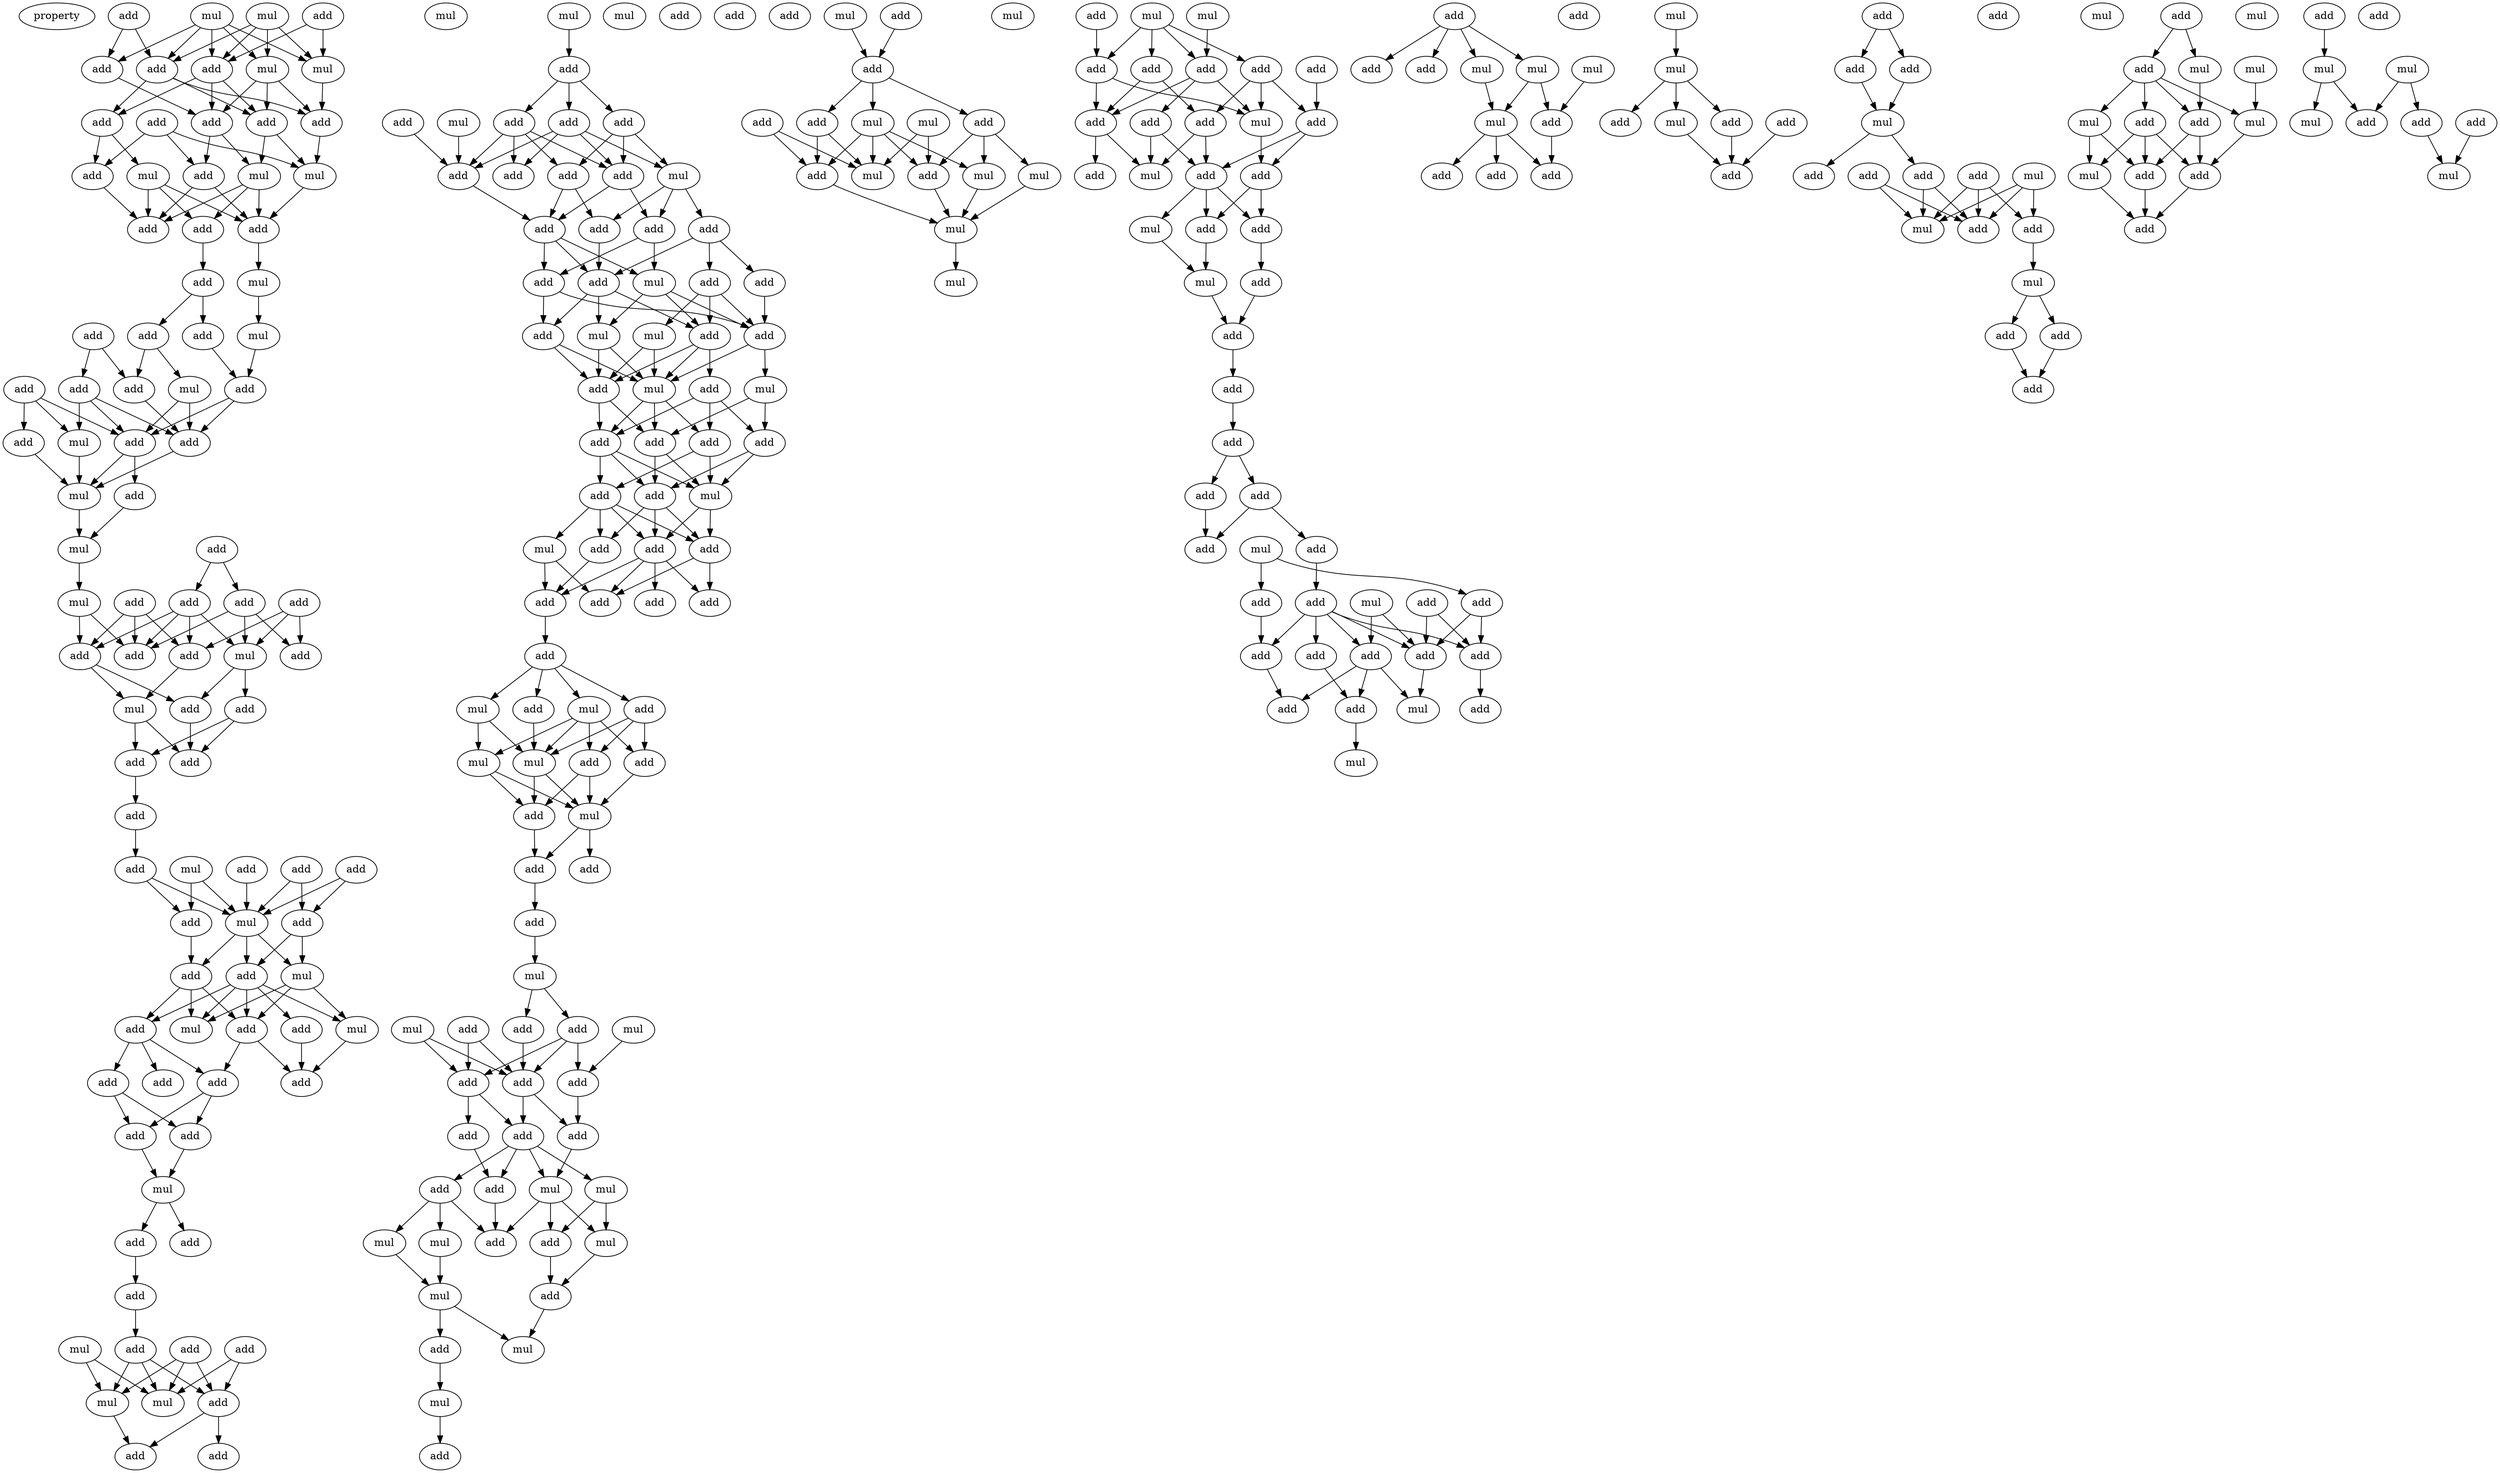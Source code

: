digraph {
    node [fontcolor=black]
    property [mul=2,lf=1.2]
    0 [ label = add ];
    1 [ label = mul ];
    2 [ label = mul ];
    3 [ label = add ];
    4 [ label = mul ];
    5 [ label = add ];
    6 [ label = mul ];
    7 [ label = add ];
    8 [ label = add ];
    9 [ label = add ];
    10 [ label = add ];
    11 [ label = add ];
    12 [ label = add ];
    13 [ label = add ];
    14 [ label = mul ];
    15 [ label = add ];
    16 [ label = mul ];
    17 [ label = add ];
    18 [ label = mul ];
    19 [ label = add ];
    20 [ label = add ];
    21 [ label = add ];
    22 [ label = mul ];
    23 [ label = add ];
    24 [ label = add ];
    25 [ label = add ];
    26 [ label = mul ];
    27 [ label = add ];
    28 [ label = add ];
    29 [ label = add ];
    30 [ label = add ];
    31 [ label = add ];
    32 [ label = mul ];
    33 [ label = add ];
    34 [ label = add ];
    35 [ label = mul ];
    36 [ label = add ];
    37 [ label = add ];
    38 [ label = mul ];
    39 [ label = add ];
    40 [ label = mul ];
    41 [ label = add ];
    42 [ label = add ];
    43 [ label = add ];
    44 [ label = add ];
    45 [ label = mul ];
    46 [ label = add ];
    47 [ label = add ];
    48 [ label = add ];
    49 [ label = mul ];
    50 [ label = add ];
    51 [ label = mul ];
    52 [ label = add ];
    53 [ label = add ];
    54 [ label = add ];
    55 [ label = add ];
    56 [ label = add ];
    57 [ label = add ];
    58 [ label = mul ];
    59 [ label = add ];
    60 [ label = add ];
    61 [ label = add ];
    62 [ label = add ];
    63 [ label = add ];
    64 [ label = mul ];
    65 [ label = mul ];
    66 [ label = add ];
    67 [ label = add ];
    68 [ label = mul ];
    69 [ label = add ];
    70 [ label = add ];
    71 [ label = add ];
    72 [ label = mul ];
    73 [ label = add ];
    74 [ label = add ];
    75 [ label = add ];
    76 [ label = add ];
    77 [ label = add ];
    78 [ label = add ];
    79 [ label = mul ];
    80 [ label = mul ];
    81 [ label = add ];
    82 [ label = add ];
    83 [ label = add ];
    84 [ label = mul ];
    85 [ label = add ];
    86 [ label = add ];
    87 [ label = add ];
    88 [ label = mul ];
    89 [ label = mul ];
    90 [ label = add ];
    91 [ label = mul ];
    92 [ label = add ];
    93 [ label = add ];
    94 [ label = add ];
    95 [ label = add ];
    96 [ label = mul ];
    97 [ label = add ];
    98 [ label = add ];
    99 [ label = add ];
    100 [ label = add ];
    101 [ label = mul ];
    102 [ label = add ];
    103 [ label = add ];
    104 [ label = add ];
    105 [ label = add ];
    106 [ label = add ];
    107 [ label = add ];
    108 [ label = add ];
    109 [ label = mul ];
    110 [ label = add ];
    111 [ label = add ];
    112 [ label = add ];
    113 [ label = add ];
    114 [ label = add ];
    115 [ label = add ];
    116 [ label = mul ];
    117 [ label = mul ];
    118 [ label = add ];
    119 [ label = add ];
    120 [ label = mul ];
    121 [ label = mul ];
    122 [ label = add ];
    123 [ label = add ];
    124 [ label = add ];
    125 [ label = add ];
    126 [ label = add ];
    127 [ label = add ];
    128 [ label = mul ];
    129 [ label = add ];
    130 [ label = mul ];
    131 [ label = add ];
    132 [ label = add ];
    133 [ label = add ];
    134 [ label = add ];
    135 [ label = add ];
    136 [ label = add ];
    137 [ label = add ];
    138 [ label = add ];
    139 [ label = add ];
    140 [ label = add ];
    141 [ label = mul ];
    142 [ label = mul ];
    143 [ label = mul ];
    144 [ label = mul ];
    145 [ label = add ];
    146 [ label = add ];
    147 [ label = mul ];
    148 [ label = add ];
    149 [ label = add ];
    150 [ label = add ];
    151 [ label = mul ];
    152 [ label = add ];
    153 [ label = add ];
    154 [ label = mul ];
    155 [ label = add ];
    156 [ label = add ];
    157 [ label = add ];
    158 [ label = mul ];
    159 [ label = mul ];
    160 [ label = add ];
    161 [ label = add ];
    162 [ label = add ];
    163 [ label = add ];
    164 [ label = add ];
    165 [ label = add ];
    166 [ label = add ];
    167 [ label = add ];
    168 [ label = mul ];
    169 [ label = add ];
    170 [ label = mul ];
    171 [ label = mul ];
    172 [ label = add ];
    173 [ label = mul ];
    174 [ label = add ];
    175 [ label = mul ];
    176 [ label = mul ];
    177 [ label = add ];
    178 [ label = add ];
    179 [ label = mul ];
    180 [ label = mul ];
    181 [ label = add ];
    182 [ label = add ];
    183 [ label = mul ];
    184 [ label = mul ];
    185 [ label = add ];
    186 [ label = add ];
    187 [ label = add ];
    188 [ label = mul ];
    189 [ label = mul ];
    190 [ label = add ];
    191 [ label = add ];
    192 [ label = add ];
    193 [ label = mul ];
    194 [ label = add ];
    195 [ label = mul ];
    196 [ label = mul ];
    197 [ label = mul ];
    198 [ label = mul ];
    199 [ label = add ];
    200 [ label = mul ];
    201 [ label = mul ];
    202 [ label = add ];
    203 [ label = add ];
    204 [ label = add ];
    205 [ label = add ];
    206 [ label = add ];
    207 [ label = add ];
    208 [ label = add ];
    209 [ label = add ];
    210 [ label = add ];
    211 [ label = mul ];
    212 [ label = add ];
    213 [ label = mul ];
    214 [ label = add ];
    215 [ label = add ];
    216 [ label = add ];
    217 [ label = mul ];
    218 [ label = add ];
    219 [ label = mul ];
    220 [ label = add ];
    221 [ label = add ];
    222 [ label = add ];
    223 [ label = add ];
    224 [ label = add ];
    225 [ label = add ];
    226 [ label = add ];
    227 [ label = mul ];
    228 [ label = add ];
    229 [ label = add ];
    230 [ label = add ];
    231 [ label = add ];
    232 [ label = mul ];
    233 [ label = add ];
    234 [ label = add ];
    235 [ label = add ];
    236 [ label = add ];
    237 [ label = add ];
    238 [ label = add ];
    239 [ label = add ];
    240 [ label = mul ];
    241 [ label = add ];
    242 [ label = add ];
    243 [ label = mul ];
    244 [ label = add ];
    245 [ label = add ];
    246 [ label = add ];
    247 [ label = mul ];
    248 [ label = mul ];
    249 [ label = mul ];
    250 [ label = add ];
    251 [ label = mul ];
    252 [ label = add ];
    253 [ label = add ];
    254 [ label = add ];
    255 [ label = add ];
    256 [ label = mul ];
    257 [ label = mul ];
    258 [ label = add ];
    259 [ label = add ];
    260 [ label = mul ];
    261 [ label = add ];
    262 [ label = add ];
    263 [ label = add ];
    264 [ label = add ];
    265 [ label = add ];
    266 [ label = add ];
    267 [ label = mul ];
    268 [ label = mul ];
    269 [ label = add ];
    270 [ label = add ];
    271 [ label = add ];
    272 [ label = add ];
    273 [ label = mul ];
    274 [ label = mul ];
    275 [ label = add ];
    276 [ label = add ];
    277 [ label = mul ];
    278 [ label = add ];
    279 [ label = add ];
    280 [ label = add ];
    281 [ label = add ];
    282 [ label = mul ];
    283 [ label = mul ];
    284 [ label = add ];
    285 [ label = mul ];
    286 [ label = mul ];
    287 [ label = mul ];
    288 [ label = add ];
    289 [ label = add ];
    290 [ label = add ];
    291 [ label = mul ];
    292 [ label = add ];
    293 [ label = add ];
    294 [ label = add ];
    295 [ label = mul ];
    296 [ label = mul ];
    297 [ label = add ];
    298 [ label = add ];
    299 [ label = mul ];
    300 [ label = add ];
    301 [ label = mul ];
    302 [ label = add ];
    0 -> 5 [ name = 0 ];
    0 -> 6 [ name = 1 ];
    1 -> 4 [ name = 2 ];
    1 -> 5 [ name = 3 ];
    1 -> 6 [ name = 4 ];
    1 -> 7 [ name = 5 ];
    1 -> 8 [ name = 6 ];
    2 -> 4 [ name = 7 ];
    2 -> 5 [ name = 8 ];
    2 -> 6 [ name = 9 ];
    2 -> 8 [ name = 10 ];
    3 -> 7 [ name = 11 ];
    3 -> 8 [ name = 12 ];
    4 -> 10 [ name = 13 ];
    4 -> 12 [ name = 14 ];
    4 -> 13 [ name = 15 ];
    5 -> 9 [ name = 16 ];
    5 -> 10 [ name = 17 ];
    5 -> 13 [ name = 18 ];
    6 -> 12 [ name = 19 ];
    7 -> 10 [ name = 20 ];
    8 -> 9 [ name = 21 ];
    8 -> 12 [ name = 22 ];
    8 -> 13 [ name = 23 ];
    9 -> 14 [ name = 24 ];
    9 -> 15 [ name = 25 ];
    10 -> 16 [ name = 26 ];
    10 -> 17 [ name = 27 ];
    11 -> 15 [ name = 28 ];
    11 -> 17 [ name = 29 ];
    11 -> 18 [ name = 30 ];
    12 -> 18 [ name = 31 ];
    13 -> 16 [ name = 32 ];
    13 -> 18 [ name = 33 ];
    14 -> 19 [ name = 34 ];
    14 -> 20 [ name = 35 ];
    14 -> 21 [ name = 36 ];
    15 -> 20 [ name = 37 ];
    16 -> 19 [ name = 38 ];
    16 -> 20 [ name = 39 ];
    16 -> 21 [ name = 40 ];
    17 -> 20 [ name = 41 ];
    17 -> 21 [ name = 42 ];
    18 -> 21 [ name = 43 ];
    19 -> 23 [ name = 44 ];
    21 -> 22 [ name = 45 ];
    22 -> 26 [ name = 46 ];
    23 -> 24 [ name = 47 ];
    23 -> 27 [ name = 48 ];
    24 -> 31 [ name = 49 ];
    24 -> 32 [ name = 50 ];
    25 -> 29 [ name = 51 ];
    25 -> 31 [ name = 52 ];
    26 -> 28 [ name = 53 ];
    27 -> 28 [ name = 54 ];
    28 -> 33 [ name = 55 ];
    28 -> 36 [ name = 56 ];
    29 -> 33 [ name = 57 ];
    29 -> 35 [ name = 58 ];
    29 -> 36 [ name = 59 ];
    30 -> 34 [ name = 60 ];
    30 -> 35 [ name = 61 ];
    30 -> 36 [ name = 62 ];
    31 -> 33 [ name = 63 ];
    32 -> 33 [ name = 64 ];
    32 -> 36 [ name = 65 ];
    33 -> 38 [ name = 66 ];
    34 -> 38 [ name = 67 ];
    35 -> 38 [ name = 68 ];
    36 -> 37 [ name = 69 ];
    36 -> 38 [ name = 70 ];
    37 -> 40 [ name = 71 ];
    38 -> 40 [ name = 72 ];
    39 -> 43 [ name = 73 ];
    39 -> 44 [ name = 74 ];
    40 -> 45 [ name = 75 ];
    41 -> 46 [ name = 76 ];
    41 -> 47 [ name = 77 ];
    41 -> 48 [ name = 78 ];
    42 -> 47 [ name = 79 ];
    42 -> 49 [ name = 80 ];
    42 -> 50 [ name = 81 ];
    43 -> 48 [ name = 82 ];
    43 -> 49 [ name = 83 ];
    43 -> 50 [ name = 84 ];
    44 -> 46 [ name = 85 ];
    44 -> 47 [ name = 86 ];
    44 -> 48 [ name = 87 ];
    44 -> 49 [ name = 88 ];
    45 -> 46 [ name = 89 ];
    45 -> 48 [ name = 90 ];
    46 -> 51 [ name = 91 ];
    46 -> 53 [ name = 92 ];
    47 -> 51 [ name = 93 ];
    49 -> 52 [ name = 94 ];
    49 -> 53 [ name = 95 ];
    51 -> 54 [ name = 96 ];
    51 -> 55 [ name = 97 ];
    52 -> 54 [ name = 98 ];
    52 -> 55 [ name = 99 ];
    53 -> 55 [ name = 100 ];
    54 -> 56 [ name = 101 ];
    56 -> 59 [ name = 102 ];
    57 -> 64 [ name = 103 ];
    58 -> 63 [ name = 104 ];
    58 -> 64 [ name = 105 ];
    59 -> 63 [ name = 106 ];
    59 -> 64 [ name = 107 ];
    60 -> 62 [ name = 108 ];
    60 -> 64 [ name = 109 ];
    61 -> 62 [ name = 110 ];
    61 -> 64 [ name = 111 ];
    62 -> 65 [ name = 112 ];
    62 -> 67 [ name = 113 ];
    63 -> 66 [ name = 114 ];
    64 -> 65 [ name = 115 ];
    64 -> 66 [ name = 116 ];
    64 -> 67 [ name = 117 ];
    65 -> 68 [ name = 118 ];
    65 -> 70 [ name = 119 ];
    65 -> 72 [ name = 120 ];
    66 -> 69 [ name = 121 ];
    66 -> 70 [ name = 122 ];
    66 -> 72 [ name = 123 ];
    67 -> 68 [ name = 124 ];
    67 -> 69 [ name = 125 ];
    67 -> 70 [ name = 126 ];
    67 -> 71 [ name = 127 ];
    67 -> 72 [ name = 128 ];
    68 -> 75 [ name = 129 ];
    69 -> 73 [ name = 130 ];
    69 -> 74 [ name = 131 ];
    69 -> 76 [ name = 132 ];
    70 -> 73 [ name = 133 ];
    70 -> 75 [ name = 134 ];
    71 -> 75 [ name = 135 ];
    73 -> 77 [ name = 136 ];
    73 -> 78 [ name = 137 ];
    76 -> 77 [ name = 138 ];
    76 -> 78 [ name = 139 ];
    77 -> 79 [ name = 140 ];
    78 -> 79 [ name = 141 ];
    79 -> 81 [ name = 142 ];
    79 -> 82 [ name = 143 ];
    81 -> 83 [ name = 144 ];
    83 -> 85 [ name = 145 ];
    84 -> 88 [ name = 146 ];
    84 -> 89 [ name = 147 ];
    85 -> 88 [ name = 148 ];
    85 -> 89 [ name = 149 ];
    85 -> 90 [ name = 150 ];
    86 -> 89 [ name = 151 ];
    86 -> 90 [ name = 152 ];
    87 -> 88 [ name = 153 ];
    87 -> 89 [ name = 154 ];
    87 -> 90 [ name = 155 ];
    88 -> 93 [ name = 156 ];
    90 -> 92 [ name = 157 ];
    90 -> 93 [ name = 158 ];
    91 -> 94 [ name = 159 ];
    94 -> 97 [ name = 160 ];
    94 -> 98 [ name = 161 ];
    94 -> 99 [ name = 162 ];
    95 -> 104 [ name = 163 ];
    96 -> 104 [ name = 164 ];
    97 -> 100 [ name = 165 ];
    97 -> 102 [ name = 166 ];
    97 -> 103 [ name = 167 ];
    97 -> 104 [ name = 168 ];
    98 -> 100 [ name = 169 ];
    98 -> 101 [ name = 170 ];
    98 -> 102 [ name = 171 ];
    98 -> 104 [ name = 172 ];
    99 -> 100 [ name = 173 ];
    99 -> 101 [ name = 174 ];
    99 -> 103 [ name = 175 ];
    100 -> 107 [ name = 176 ];
    100 -> 108 [ name = 177 ];
    101 -> 105 [ name = 178 ];
    101 -> 106 [ name = 179 ];
    101 -> 108 [ name = 180 ];
    103 -> 105 [ name = 181 ];
    103 -> 107 [ name = 182 ];
    104 -> 107 [ name = 183 ];
    105 -> 111 [ name = 184 ];
    106 -> 111 [ name = 185 ];
    106 -> 112 [ name = 186 ];
    106 -> 113 [ name = 187 ];
    107 -> 109 [ name = 188 ];
    107 -> 110 [ name = 189 ];
    107 -> 111 [ name = 190 ];
    108 -> 109 [ name = 191 ];
    108 -> 110 [ name = 192 ];
    109 -> 114 [ name = 193 ];
    109 -> 115 [ name = 194 ];
    109 -> 117 [ name = 195 ];
    110 -> 114 [ name = 196 ];
    110 -> 118 [ name = 197 ];
    111 -> 115 [ name = 198 ];
    111 -> 117 [ name = 199 ];
    111 -> 118 [ name = 200 ];
    112 -> 114 [ name = 201 ];
    113 -> 114 [ name = 202 ];
    113 -> 115 [ name = 203 ];
    113 -> 116 [ name = 204 ];
    114 -> 120 [ name = 205 ];
    114 -> 121 [ name = 206 ];
    115 -> 119 [ name = 207 ];
    115 -> 121 [ name = 208 ];
    115 -> 122 [ name = 209 ];
    116 -> 121 [ name = 210 ];
    116 -> 122 [ name = 211 ];
    117 -> 121 [ name = 212 ];
    117 -> 122 [ name = 213 ];
    118 -> 121 [ name = 214 ];
    118 -> 122 [ name = 215 ];
    119 -> 123 [ name = 216 ];
    119 -> 124 [ name = 217 ];
    119 -> 126 [ name = 218 ];
    120 -> 125 [ name = 219 ];
    120 -> 126 [ name = 220 ];
    121 -> 123 [ name = 221 ];
    121 -> 124 [ name = 222 ];
    121 -> 125 [ name = 223 ];
    122 -> 123 [ name = 224 ];
    122 -> 125 [ name = 225 ];
    123 -> 127 [ name = 226 ];
    123 -> 128 [ name = 227 ];
    123 -> 129 [ name = 228 ];
    124 -> 127 [ name = 229 ];
    124 -> 128 [ name = 230 ];
    125 -> 128 [ name = 231 ];
    125 -> 129 [ name = 232 ];
    126 -> 128 [ name = 233 ];
    126 -> 129 [ name = 234 ];
    127 -> 130 [ name = 235 ];
    127 -> 131 [ name = 236 ];
    127 -> 132 [ name = 237 ];
    127 -> 133 [ name = 238 ];
    128 -> 132 [ name = 239 ];
    128 -> 133 [ name = 240 ];
    129 -> 131 [ name = 241 ];
    129 -> 132 [ name = 242 ];
    129 -> 133 [ name = 243 ];
    130 -> 134 [ name = 244 ];
    130 -> 137 [ name = 245 ];
    131 -> 134 [ name = 246 ];
    132 -> 135 [ name = 247 ];
    132 -> 137 [ name = 248 ];
    133 -> 134 [ name = 249 ];
    133 -> 135 [ name = 250 ];
    133 -> 136 [ name = 251 ];
    133 -> 137 [ name = 252 ];
    134 -> 138 [ name = 253 ];
    138 -> 139 [ name = 254 ];
    138 -> 140 [ name = 255 ];
    138 -> 141 [ name = 256 ];
    138 -> 142 [ name = 257 ];
    139 -> 144 [ name = 258 ];
    139 -> 145 [ name = 259 ];
    139 -> 146 [ name = 260 ];
    140 -> 144 [ name = 261 ];
    141 -> 143 [ name = 262 ];
    141 -> 144 [ name = 263 ];
    141 -> 145 [ name = 264 ];
    141 -> 146 [ name = 265 ];
    142 -> 143 [ name = 266 ];
    142 -> 144 [ name = 267 ];
    143 -> 147 [ name = 268 ];
    143 -> 148 [ name = 269 ];
    144 -> 147 [ name = 270 ];
    144 -> 148 [ name = 271 ];
    145 -> 147 [ name = 272 ];
    145 -> 148 [ name = 273 ];
    146 -> 147 [ name = 274 ];
    147 -> 149 [ name = 275 ];
    147 -> 150 [ name = 276 ];
    148 -> 149 [ name = 277 ];
    149 -> 153 [ name = 278 ];
    153 -> 154 [ name = 279 ];
    154 -> 156 [ name = 280 ];
    154 -> 157 [ name = 281 ];
    156 -> 162 [ name = 282 ];
    157 -> 161 [ name = 283 ];
    157 -> 162 [ name = 284 ];
    157 -> 163 [ name = 285 ];
    158 -> 161 [ name = 286 ];
    158 -> 162 [ name = 287 ];
    159 -> 163 [ name = 288 ];
    160 -> 161 [ name = 289 ];
    160 -> 162 [ name = 290 ];
    161 -> 165 [ name = 291 ];
    161 -> 166 [ name = 292 ];
    162 -> 164 [ name = 293 ];
    162 -> 165 [ name = 294 ];
    163 -> 164 [ name = 295 ];
    164 -> 170 [ name = 296 ];
    165 -> 167 [ name = 297 ];
    165 -> 168 [ name = 298 ];
    165 -> 169 [ name = 299 ];
    165 -> 170 [ name = 300 ];
    166 -> 169 [ name = 301 ];
    167 -> 173 [ name = 302 ];
    167 -> 174 [ name = 303 ];
    167 -> 175 [ name = 304 ];
    168 -> 171 [ name = 305 ];
    168 -> 172 [ name = 306 ];
    169 -> 174 [ name = 307 ];
    170 -> 171 [ name = 308 ];
    170 -> 172 [ name = 309 ];
    170 -> 174 [ name = 310 ];
    171 -> 177 [ name = 311 ];
    172 -> 177 [ name = 312 ];
    173 -> 176 [ name = 313 ];
    175 -> 176 [ name = 314 ];
    176 -> 178 [ name = 315 ];
    176 -> 179 [ name = 316 ];
    177 -> 179 [ name = 317 ];
    178 -> 180 [ name = 318 ];
    180 -> 181 [ name = 319 ];
    183 -> 186 [ name = 320 ];
    185 -> 186 [ name = 321 ];
    186 -> 187 [ name = 322 ];
    186 -> 189 [ name = 323 ];
    186 -> 191 [ name = 324 ];
    187 -> 192 [ name = 325 ];
    187 -> 196 [ name = 326 ];
    188 -> 194 [ name = 327 ];
    188 -> 196 [ name = 328 ];
    189 -> 192 [ name = 329 ];
    189 -> 194 [ name = 330 ];
    189 -> 195 [ name = 331 ];
    189 -> 196 [ name = 332 ];
    190 -> 192 [ name = 333 ];
    190 -> 196 [ name = 334 ];
    191 -> 193 [ name = 335 ];
    191 -> 194 [ name = 336 ];
    191 -> 195 [ name = 337 ];
    192 -> 197 [ name = 338 ];
    193 -> 197 [ name = 339 ];
    194 -> 197 [ name = 340 ];
    195 -> 197 [ name = 341 ];
    197 -> 201 [ name = 342 ];
    198 -> 202 [ name = 343 ];
    198 -> 203 [ name = 344 ];
    198 -> 204 [ name = 345 ];
    198 -> 206 [ name = 346 ];
    199 -> 202 [ name = 347 ];
    200 -> 206 [ name = 348 ];
    202 -> 207 [ name = 349 ];
    202 -> 211 [ name = 350 ];
    203 -> 208 [ name = 351 ];
    203 -> 210 [ name = 352 ];
    203 -> 211 [ name = 353 ];
    204 -> 207 [ name = 354 ];
    204 -> 208 [ name = 355 ];
    205 -> 210 [ name = 356 ];
    206 -> 207 [ name = 357 ];
    206 -> 209 [ name = 358 ];
    206 -> 211 [ name = 359 ];
    207 -> 213 [ name = 360 ];
    207 -> 215 [ name = 361 ];
    208 -> 212 [ name = 362 ];
    208 -> 213 [ name = 363 ];
    209 -> 212 [ name = 364 ];
    209 -> 213 [ name = 365 ];
    210 -> 212 [ name = 366 ];
    210 -> 214 [ name = 367 ];
    211 -> 214 [ name = 368 ];
    212 -> 216 [ name = 369 ];
    212 -> 217 [ name = 370 ];
    212 -> 218 [ name = 371 ];
    214 -> 216 [ name = 372 ];
    214 -> 218 [ name = 373 ];
    216 -> 219 [ name = 374 ];
    217 -> 219 [ name = 375 ];
    218 -> 220 [ name = 376 ];
    219 -> 221 [ name = 377 ];
    220 -> 221 [ name = 378 ];
    221 -> 222 [ name = 379 ];
    222 -> 223 [ name = 380 ];
    223 -> 224 [ name = 381 ];
    223 -> 225 [ name = 382 ];
    224 -> 226 [ name = 383 ];
    225 -> 226 [ name = 384 ];
    225 -> 228 [ name = 385 ];
    227 -> 230 [ name = 386 ];
    227 -> 231 [ name = 387 ];
    228 -> 233 [ name = 388 ];
    229 -> 236 [ name = 389 ];
    229 -> 237 [ name = 390 ];
    230 -> 238 [ name = 391 ];
    231 -> 236 [ name = 392 ];
    231 -> 237 [ name = 393 ];
    232 -> 235 [ name = 394 ];
    232 -> 236 [ name = 395 ];
    233 -> 234 [ name = 396 ];
    233 -> 235 [ name = 397 ];
    233 -> 236 [ name = 398 ];
    233 -> 237 [ name = 399 ];
    233 -> 238 [ name = 400 ];
    234 -> 242 [ name = 401 ];
    235 -> 239 [ name = 402 ];
    235 -> 240 [ name = 403 ];
    235 -> 242 [ name = 404 ];
    236 -> 240 [ name = 405 ];
    237 -> 241 [ name = 406 ];
    238 -> 239 [ name = 407 ];
    242 -> 243 [ name = 408 ];
    244 -> 245 [ name = 409 ];
    244 -> 246 [ name = 410 ];
    244 -> 247 [ name = 411 ];
    244 -> 249 [ name = 412 ];
    247 -> 251 [ name = 413 ];
    248 -> 250 [ name = 414 ];
    249 -> 250 [ name = 415 ];
    249 -> 251 [ name = 416 ];
    250 -> 255 [ name = 417 ];
    251 -> 252 [ name = 418 ];
    251 -> 254 [ name = 419 ];
    251 -> 255 [ name = 420 ];
    256 -> 257 [ name = 421 ];
    257 -> 258 [ name = 422 ];
    257 -> 260 [ name = 423 ];
    257 -> 261 [ name = 424 ];
    259 -> 262 [ name = 425 ];
    260 -> 262 [ name = 426 ];
    261 -> 262 [ name = 427 ];
    263 -> 264 [ name = 428 ];
    263 -> 266 [ name = 429 ];
    264 -> 267 [ name = 430 ];
    266 -> 267 [ name = 431 ];
    267 -> 269 [ name = 432 ];
    267 -> 271 [ name = 433 ];
    268 -> 274 [ name = 434 ];
    268 -> 275 [ name = 435 ];
    268 -> 276 [ name = 436 ];
    270 -> 274 [ name = 437 ];
    270 -> 276 [ name = 438 ];
    271 -> 274 [ name = 439 ];
    271 -> 276 [ name = 440 ];
    272 -> 274 [ name = 441 ];
    272 -> 275 [ name = 442 ];
    272 -> 276 [ name = 443 ];
    275 -> 277 [ name = 444 ];
    277 -> 278 [ name = 445 ];
    277 -> 279 [ name = 446 ];
    278 -> 280 [ name = 447 ];
    279 -> 280 [ name = 448 ];
    281 -> 282 [ name = 449 ];
    281 -> 284 [ name = 450 ];
    282 -> 288 [ name = 451 ];
    283 -> 286 [ name = 452 ];
    284 -> 286 [ name = 453 ];
    284 -> 287 [ name = 454 ];
    284 -> 288 [ name = 455 ];
    284 -> 289 [ name = 456 ];
    286 -> 290 [ name = 457 ];
    287 -> 291 [ name = 458 ];
    287 -> 292 [ name = 459 ];
    288 -> 290 [ name = 460 ];
    288 -> 292 [ name = 461 ];
    289 -> 290 [ name = 462 ];
    289 -> 291 [ name = 463 ];
    289 -> 292 [ name = 464 ];
    290 -> 294 [ name = 465 ];
    291 -> 294 [ name = 466 ];
    292 -> 294 [ name = 467 ];
    293 -> 296 [ name = 468 ];
    295 -> 297 [ name = 469 ];
    295 -> 298 [ name = 470 ];
    296 -> 298 [ name = 471 ];
    296 -> 299 [ name = 472 ];
    297 -> 301 [ name = 473 ];
    300 -> 301 [ name = 474 ];
}
